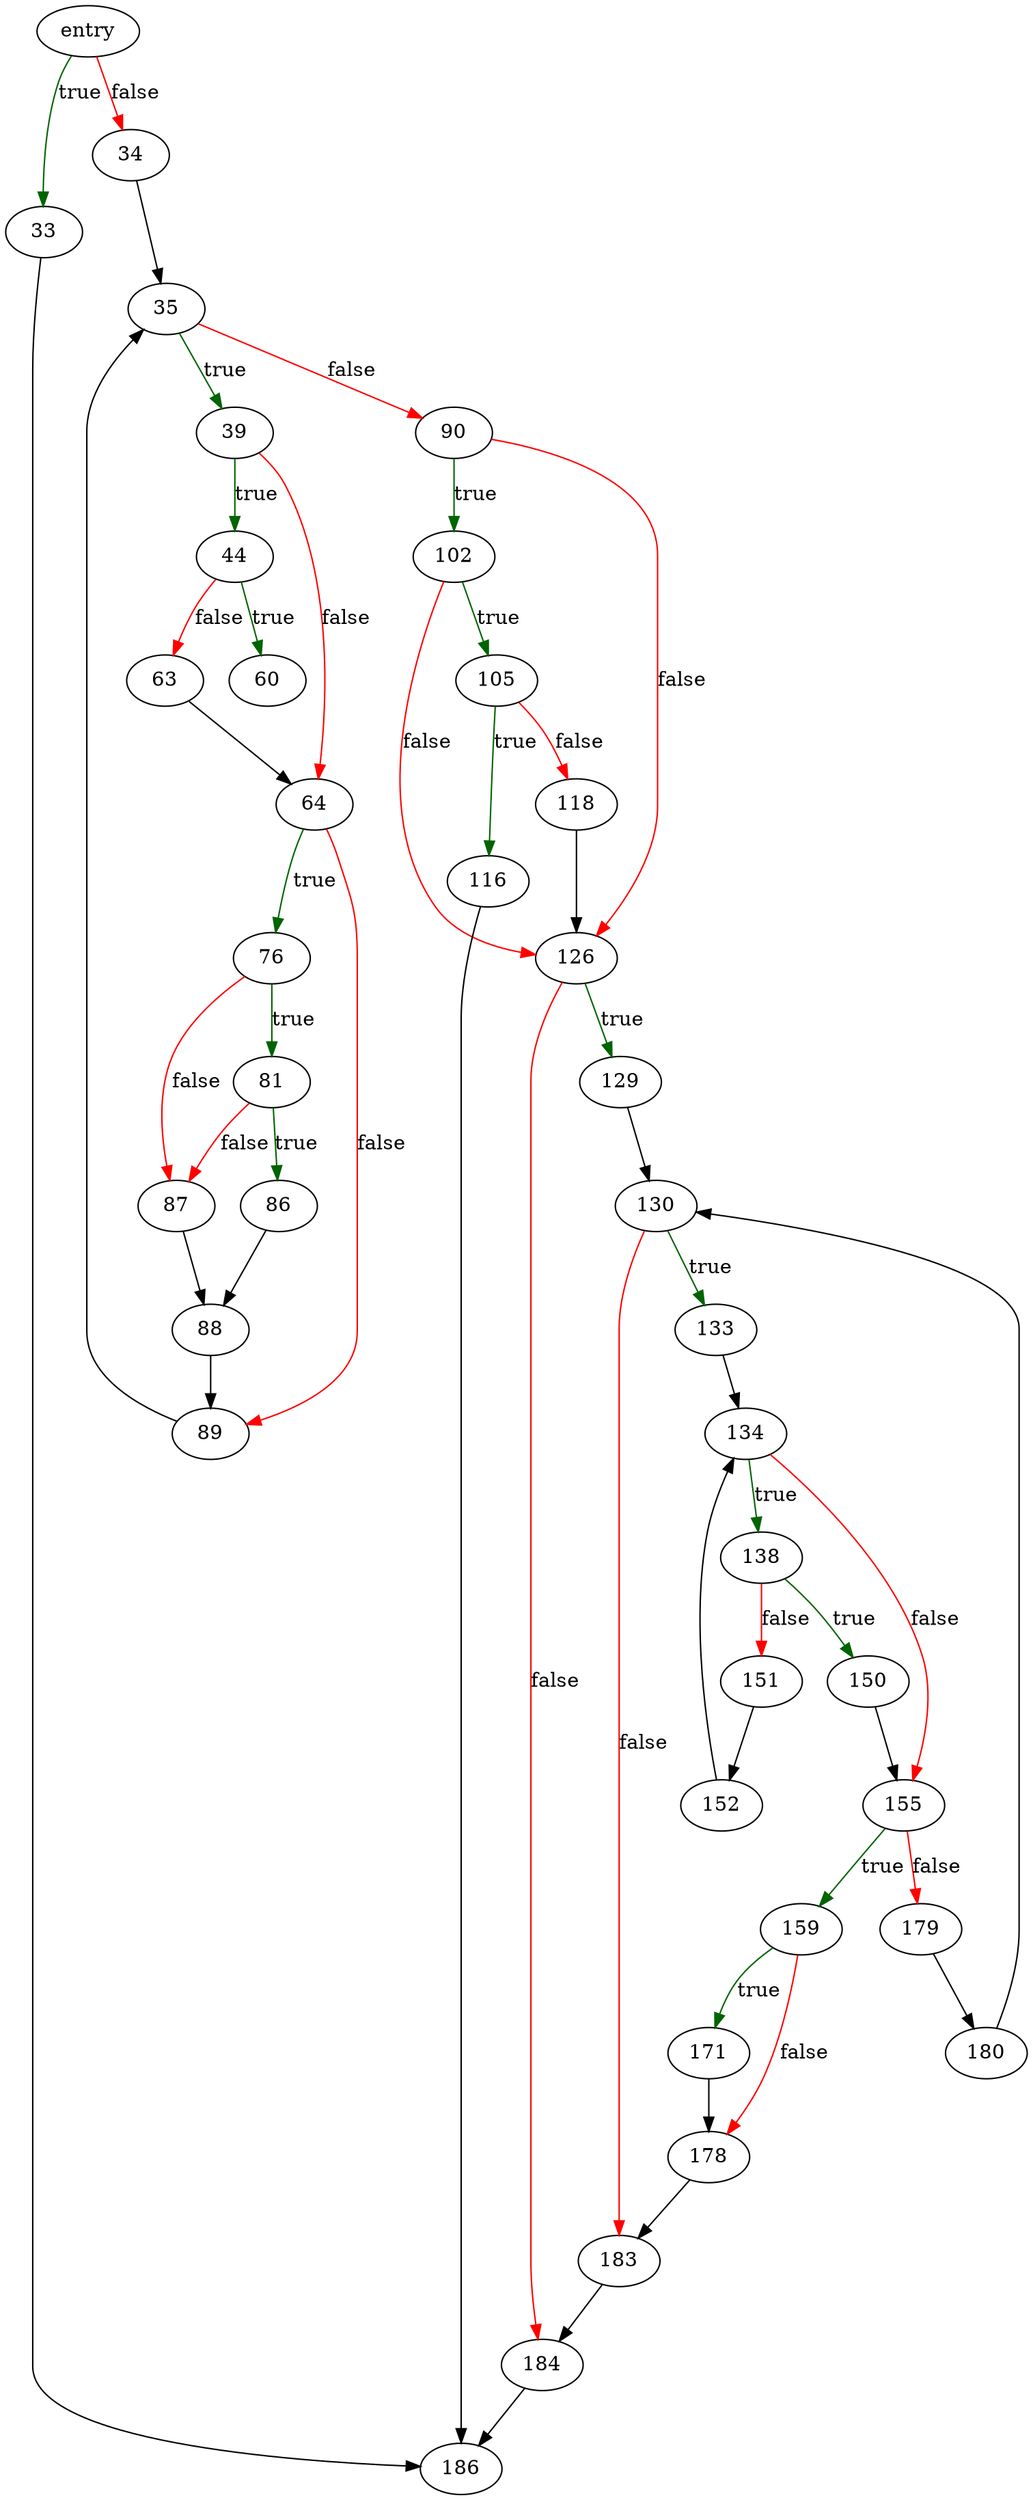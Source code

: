 digraph "tableColumnList" {
	// Node definitions.
	2 [label=entry];
	33;
	34;
	35;
	39;
	44;
	60;
	63;
	64;
	76;
	81;
	86;
	87;
	88;
	89;
	90;
	102;
	105;
	116;
	118;
	126;
	129;
	130;
	133;
	134;
	138;
	150;
	151;
	152;
	155;
	159;
	171;
	178;
	179;
	180;
	183;
	184;
	186;

	// Edge definitions.
	2 -> 33 [
		color=darkgreen
		label=true
	];
	2 -> 34 [
		color=red
		label=false
	];
	33 -> 186;
	34 -> 35;
	35 -> 39 [
		color=darkgreen
		label=true
	];
	35 -> 90 [
		color=red
		label=false
	];
	39 -> 44 [
		color=darkgreen
		label=true
	];
	39 -> 64 [
		color=red
		label=false
	];
	44 -> 60 [
		color=darkgreen
		label=true
	];
	44 -> 63 [
		color=red
		label=false
	];
	63 -> 64;
	64 -> 76 [
		color=darkgreen
		label=true
	];
	64 -> 89 [
		color=red
		label=false
	];
	76 -> 81 [
		color=darkgreen
		label=true
	];
	76 -> 87 [
		color=red
		label=false
	];
	81 -> 86 [
		color=darkgreen
		label=true
	];
	81 -> 87 [
		color=red
		label=false
	];
	86 -> 88;
	87 -> 88;
	88 -> 89;
	89 -> 35;
	90 -> 102 [
		color=darkgreen
		label=true
	];
	90 -> 126 [
		color=red
		label=false
	];
	102 -> 105 [
		color=darkgreen
		label=true
	];
	102 -> 126 [
		color=red
		label=false
	];
	105 -> 116 [
		color=darkgreen
		label=true
	];
	105 -> 118 [
		color=red
		label=false
	];
	116 -> 186;
	118 -> 126;
	126 -> 129 [
		color=darkgreen
		label=true
	];
	126 -> 184 [
		color=red
		label=false
	];
	129 -> 130;
	130 -> 133 [
		color=darkgreen
		label=true
	];
	130 -> 183 [
		color=red
		label=false
	];
	133 -> 134;
	134 -> 138 [
		color=darkgreen
		label=true
	];
	134 -> 155 [
		color=red
		label=false
	];
	138 -> 150 [
		color=darkgreen
		label=true
	];
	138 -> 151 [
		color=red
		label=false
	];
	150 -> 155;
	151 -> 152;
	152 -> 134;
	155 -> 159 [
		color=darkgreen
		label=true
	];
	155 -> 179 [
		color=red
		label=false
	];
	159 -> 171 [
		color=darkgreen
		label=true
	];
	159 -> 178 [
		color=red
		label=false
	];
	171 -> 178;
	178 -> 183;
	179 -> 180;
	180 -> 130;
	183 -> 184;
	184 -> 186;
}